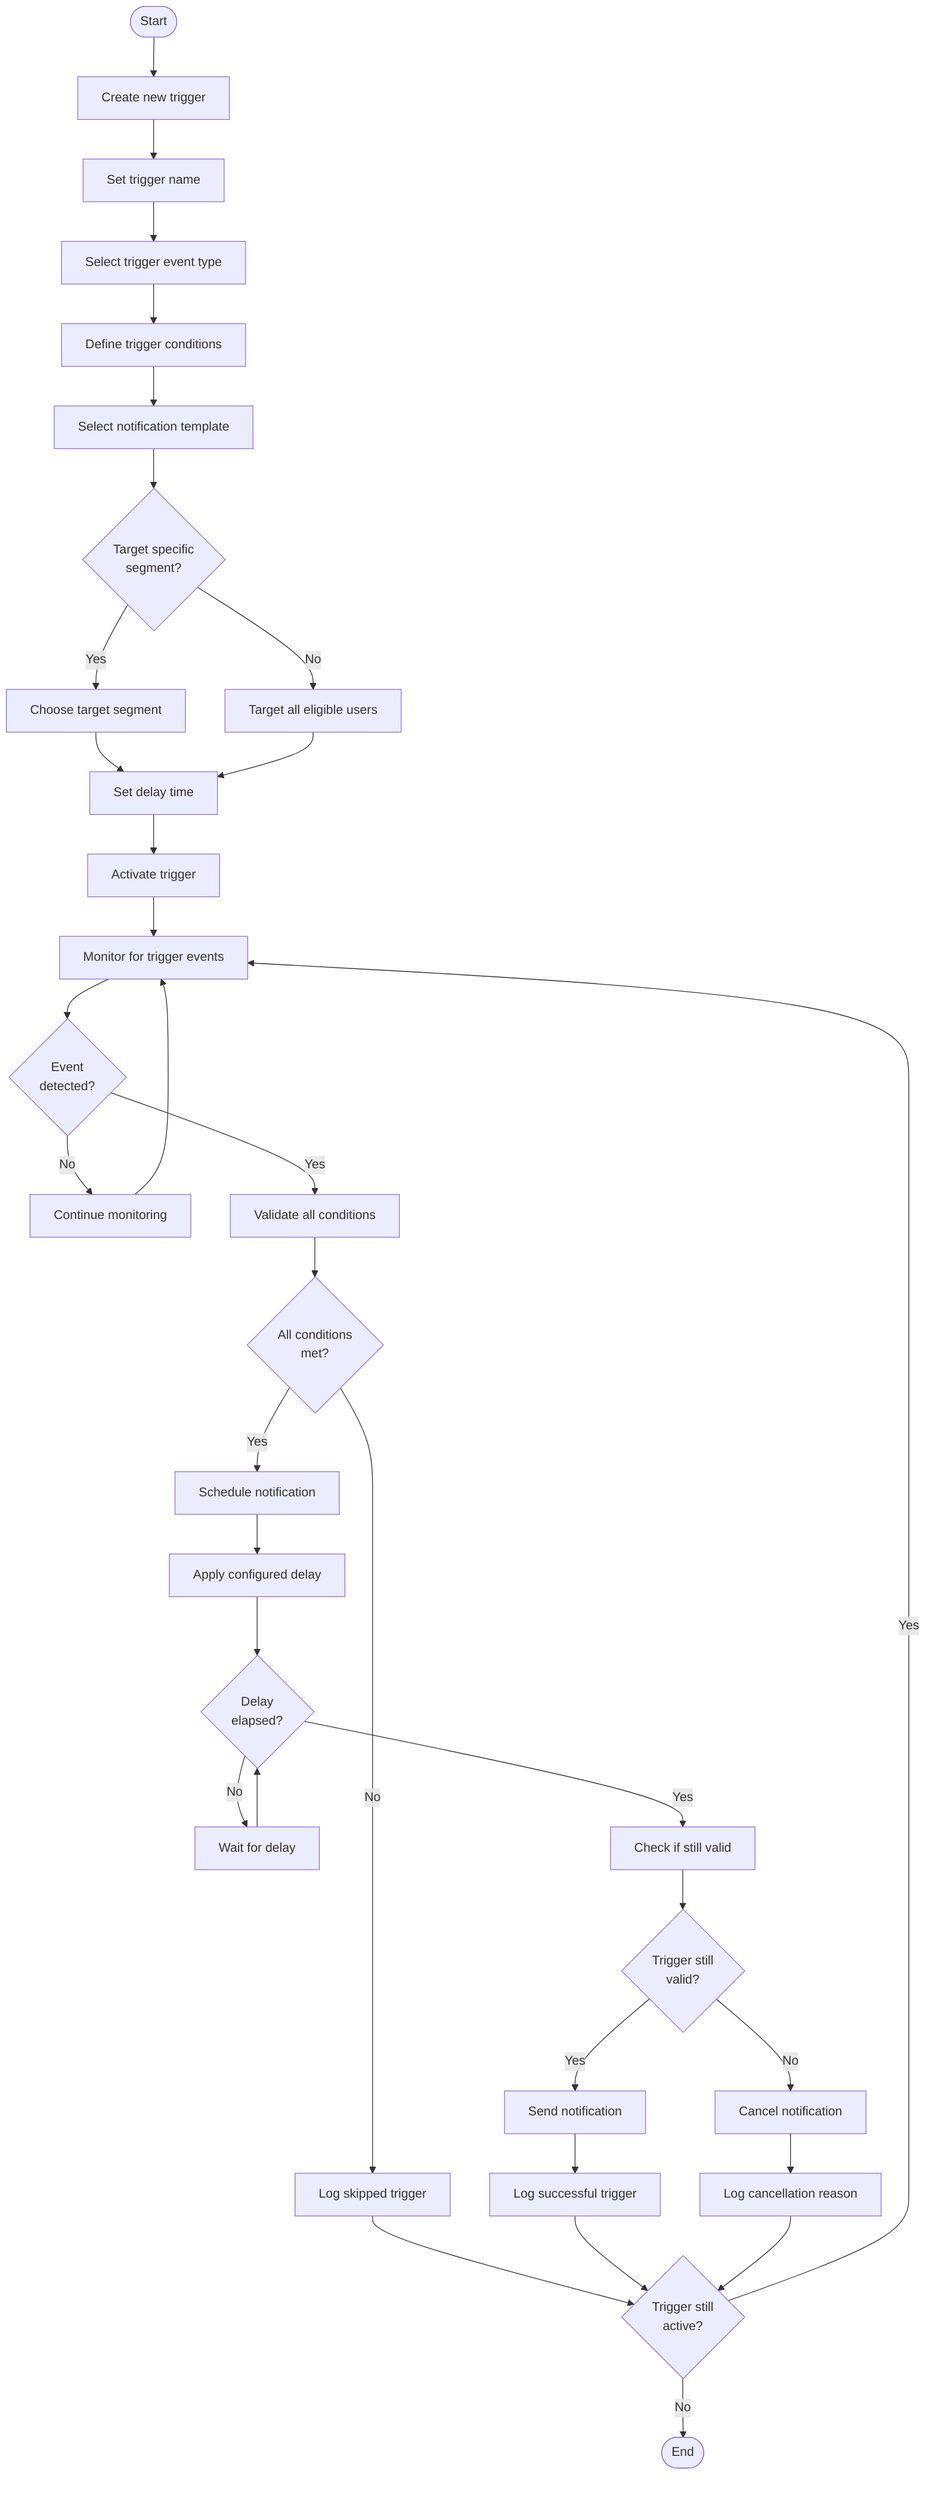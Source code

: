 flowchart TD
    start([Start]) --> createTrigger[Create new trigger]
    createTrigger --> setName[Set trigger name]
    setName --> selectEvent[Select trigger event type]
    
    selectEvent --> defineConditions[Define trigger conditions]
    defineConditions --> setTemplate[Select notification template]
    setTemplate --> selectSegment{Target specific\nsegment?}
    
    selectSegment -->|Yes| chooseSegment[Choose target segment]
    selectSegment -->|No| allUsers[Target all eligible users]
    
    chooseSegment --> setDelay[Set delay time]
    allUsers --> setDelay
    
    setDelay --> activateTrigger[Activate trigger]
    activateTrigger --> monitorEvents[Monitor for trigger events]
    monitorEvents --> eventDetected{Event\ndetected?}
    
    eventDetected -->|No| continueMonitoring[Continue monitoring]
    continueMonitoring --> monitorEvents
    eventDetected -->|Yes| validateConditions[Validate all conditions]
    
    validateConditions --> conditionsMet{All conditions\nmet?}
    conditionsMet -->|No| logSkipped[Log skipped trigger]
    conditionsMet -->|Yes| scheduleNotification[Schedule notification]
    
    scheduleNotification --> applyDelay[Apply configured delay]
    applyDelay --> delayElapsed{Delay\nelapsed?}
    
    delayElapsed -->|No| waitForDelay[Wait for delay]
    waitForDelay --> delayElapsed
    delayElapsed -->|Yes| checkStillValid[Check if still valid]
    
    checkStillValid --> stillValid{Trigger still\nvalid?}
    stillValid -->|No| cancelNotification[Cancel notification]
    stillValid -->|Yes| sendNotification[Send notification]
    
    sendNotification --> logTriggerSuccess[Log successful trigger]
    cancelNotification --> logCancellation[Log cancellation reason]
    logSkipped --> continueTrigger{Trigger still\nactive?}
    logTriggerSuccess --> continueTrigger
    logCancellation --> continueTrigger
    
    continueTrigger -->|Yes| monitorEvents
    continueTrigger -->|No| endNode([End])
